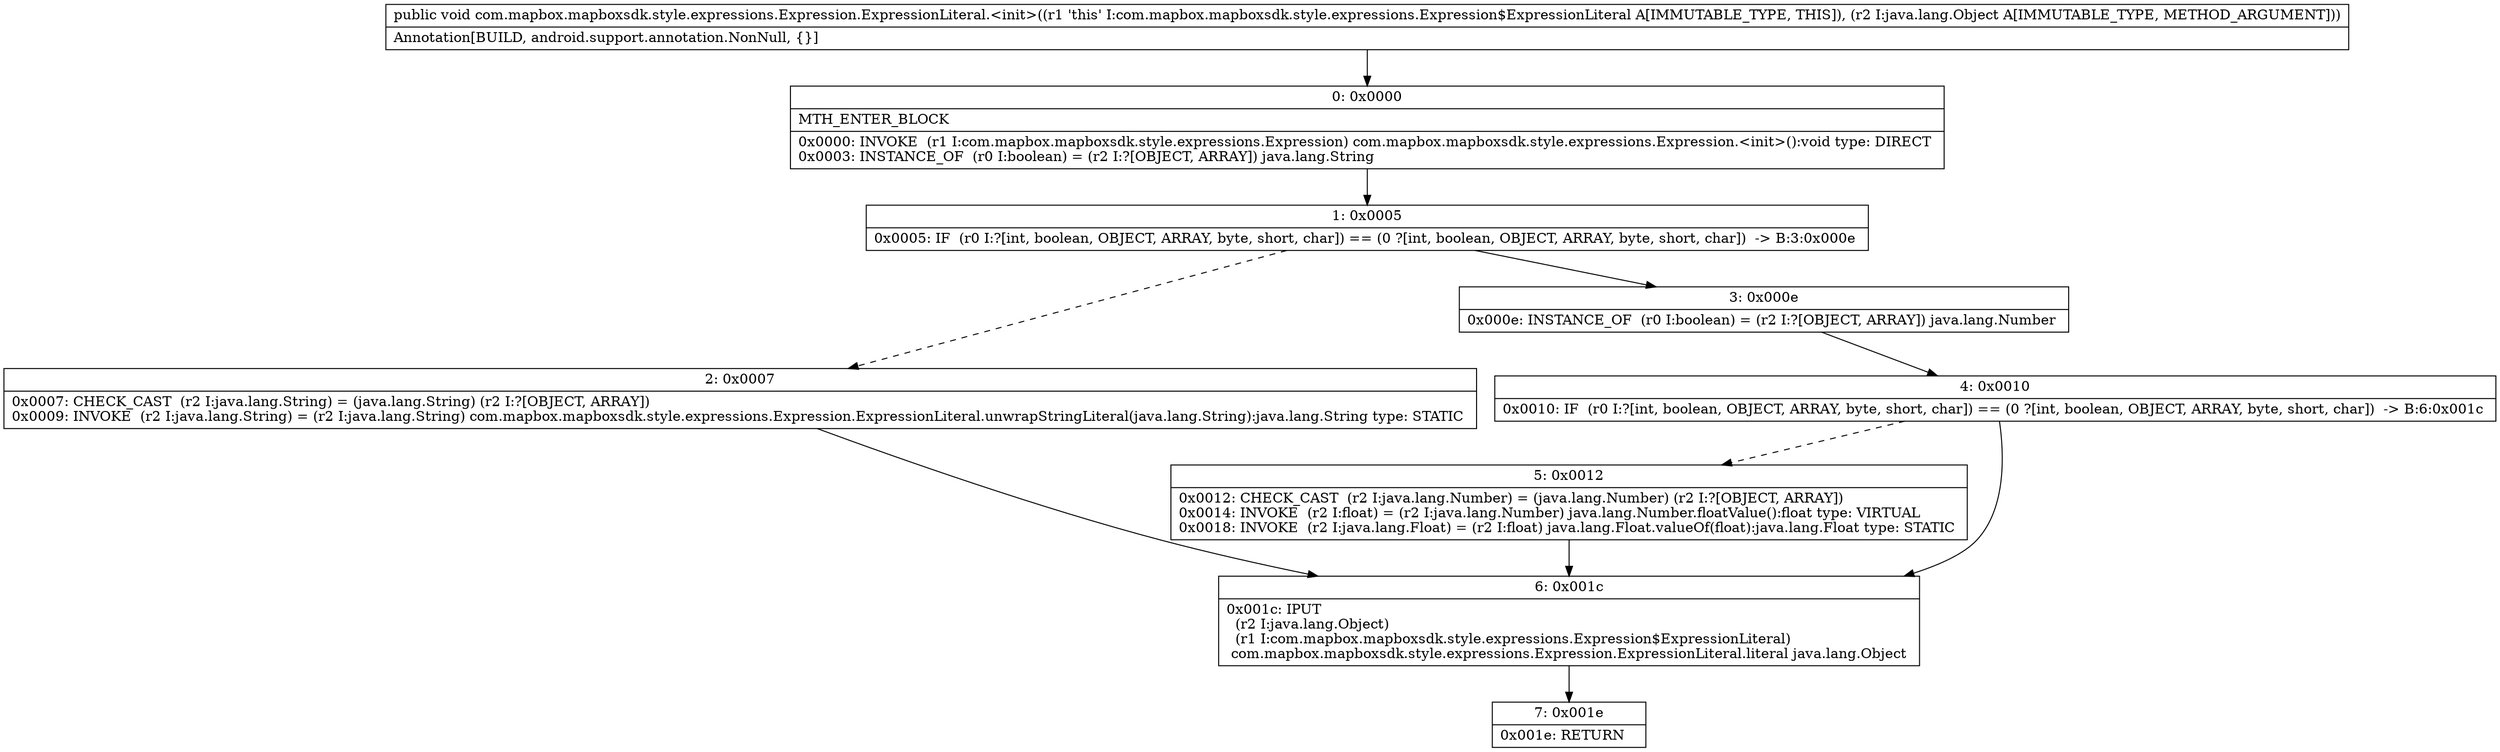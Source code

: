 digraph "CFG forcom.mapbox.mapboxsdk.style.expressions.Expression.ExpressionLiteral.\<init\>(Ljava\/lang\/Object;)V" {
Node_0 [shape=record,label="{0\:\ 0x0000|MTH_ENTER_BLOCK\l|0x0000: INVOKE  (r1 I:com.mapbox.mapboxsdk.style.expressions.Expression) com.mapbox.mapboxsdk.style.expressions.Expression.\<init\>():void type: DIRECT \l0x0003: INSTANCE_OF  (r0 I:boolean) = (r2 I:?[OBJECT, ARRAY]) java.lang.String \l}"];
Node_1 [shape=record,label="{1\:\ 0x0005|0x0005: IF  (r0 I:?[int, boolean, OBJECT, ARRAY, byte, short, char]) == (0 ?[int, boolean, OBJECT, ARRAY, byte, short, char])  \-\> B:3:0x000e \l}"];
Node_2 [shape=record,label="{2\:\ 0x0007|0x0007: CHECK_CAST  (r2 I:java.lang.String) = (java.lang.String) (r2 I:?[OBJECT, ARRAY]) \l0x0009: INVOKE  (r2 I:java.lang.String) = (r2 I:java.lang.String) com.mapbox.mapboxsdk.style.expressions.Expression.ExpressionLiteral.unwrapStringLiteral(java.lang.String):java.lang.String type: STATIC \l}"];
Node_3 [shape=record,label="{3\:\ 0x000e|0x000e: INSTANCE_OF  (r0 I:boolean) = (r2 I:?[OBJECT, ARRAY]) java.lang.Number \l}"];
Node_4 [shape=record,label="{4\:\ 0x0010|0x0010: IF  (r0 I:?[int, boolean, OBJECT, ARRAY, byte, short, char]) == (0 ?[int, boolean, OBJECT, ARRAY, byte, short, char])  \-\> B:6:0x001c \l}"];
Node_5 [shape=record,label="{5\:\ 0x0012|0x0012: CHECK_CAST  (r2 I:java.lang.Number) = (java.lang.Number) (r2 I:?[OBJECT, ARRAY]) \l0x0014: INVOKE  (r2 I:float) = (r2 I:java.lang.Number) java.lang.Number.floatValue():float type: VIRTUAL \l0x0018: INVOKE  (r2 I:java.lang.Float) = (r2 I:float) java.lang.Float.valueOf(float):java.lang.Float type: STATIC \l}"];
Node_6 [shape=record,label="{6\:\ 0x001c|0x001c: IPUT  \l  (r2 I:java.lang.Object)\l  (r1 I:com.mapbox.mapboxsdk.style.expressions.Expression$ExpressionLiteral)\l com.mapbox.mapboxsdk.style.expressions.Expression.ExpressionLiteral.literal java.lang.Object \l}"];
Node_7 [shape=record,label="{7\:\ 0x001e|0x001e: RETURN   \l}"];
MethodNode[shape=record,label="{public void com.mapbox.mapboxsdk.style.expressions.Expression.ExpressionLiteral.\<init\>((r1 'this' I:com.mapbox.mapboxsdk.style.expressions.Expression$ExpressionLiteral A[IMMUTABLE_TYPE, THIS]), (r2 I:java.lang.Object A[IMMUTABLE_TYPE, METHOD_ARGUMENT]))  | Annotation[BUILD, android.support.annotation.NonNull, \{\}]\l}"];
MethodNode -> Node_0;
Node_0 -> Node_1;
Node_1 -> Node_2[style=dashed];
Node_1 -> Node_3;
Node_2 -> Node_6;
Node_3 -> Node_4;
Node_4 -> Node_5[style=dashed];
Node_4 -> Node_6;
Node_5 -> Node_6;
Node_6 -> Node_7;
}

